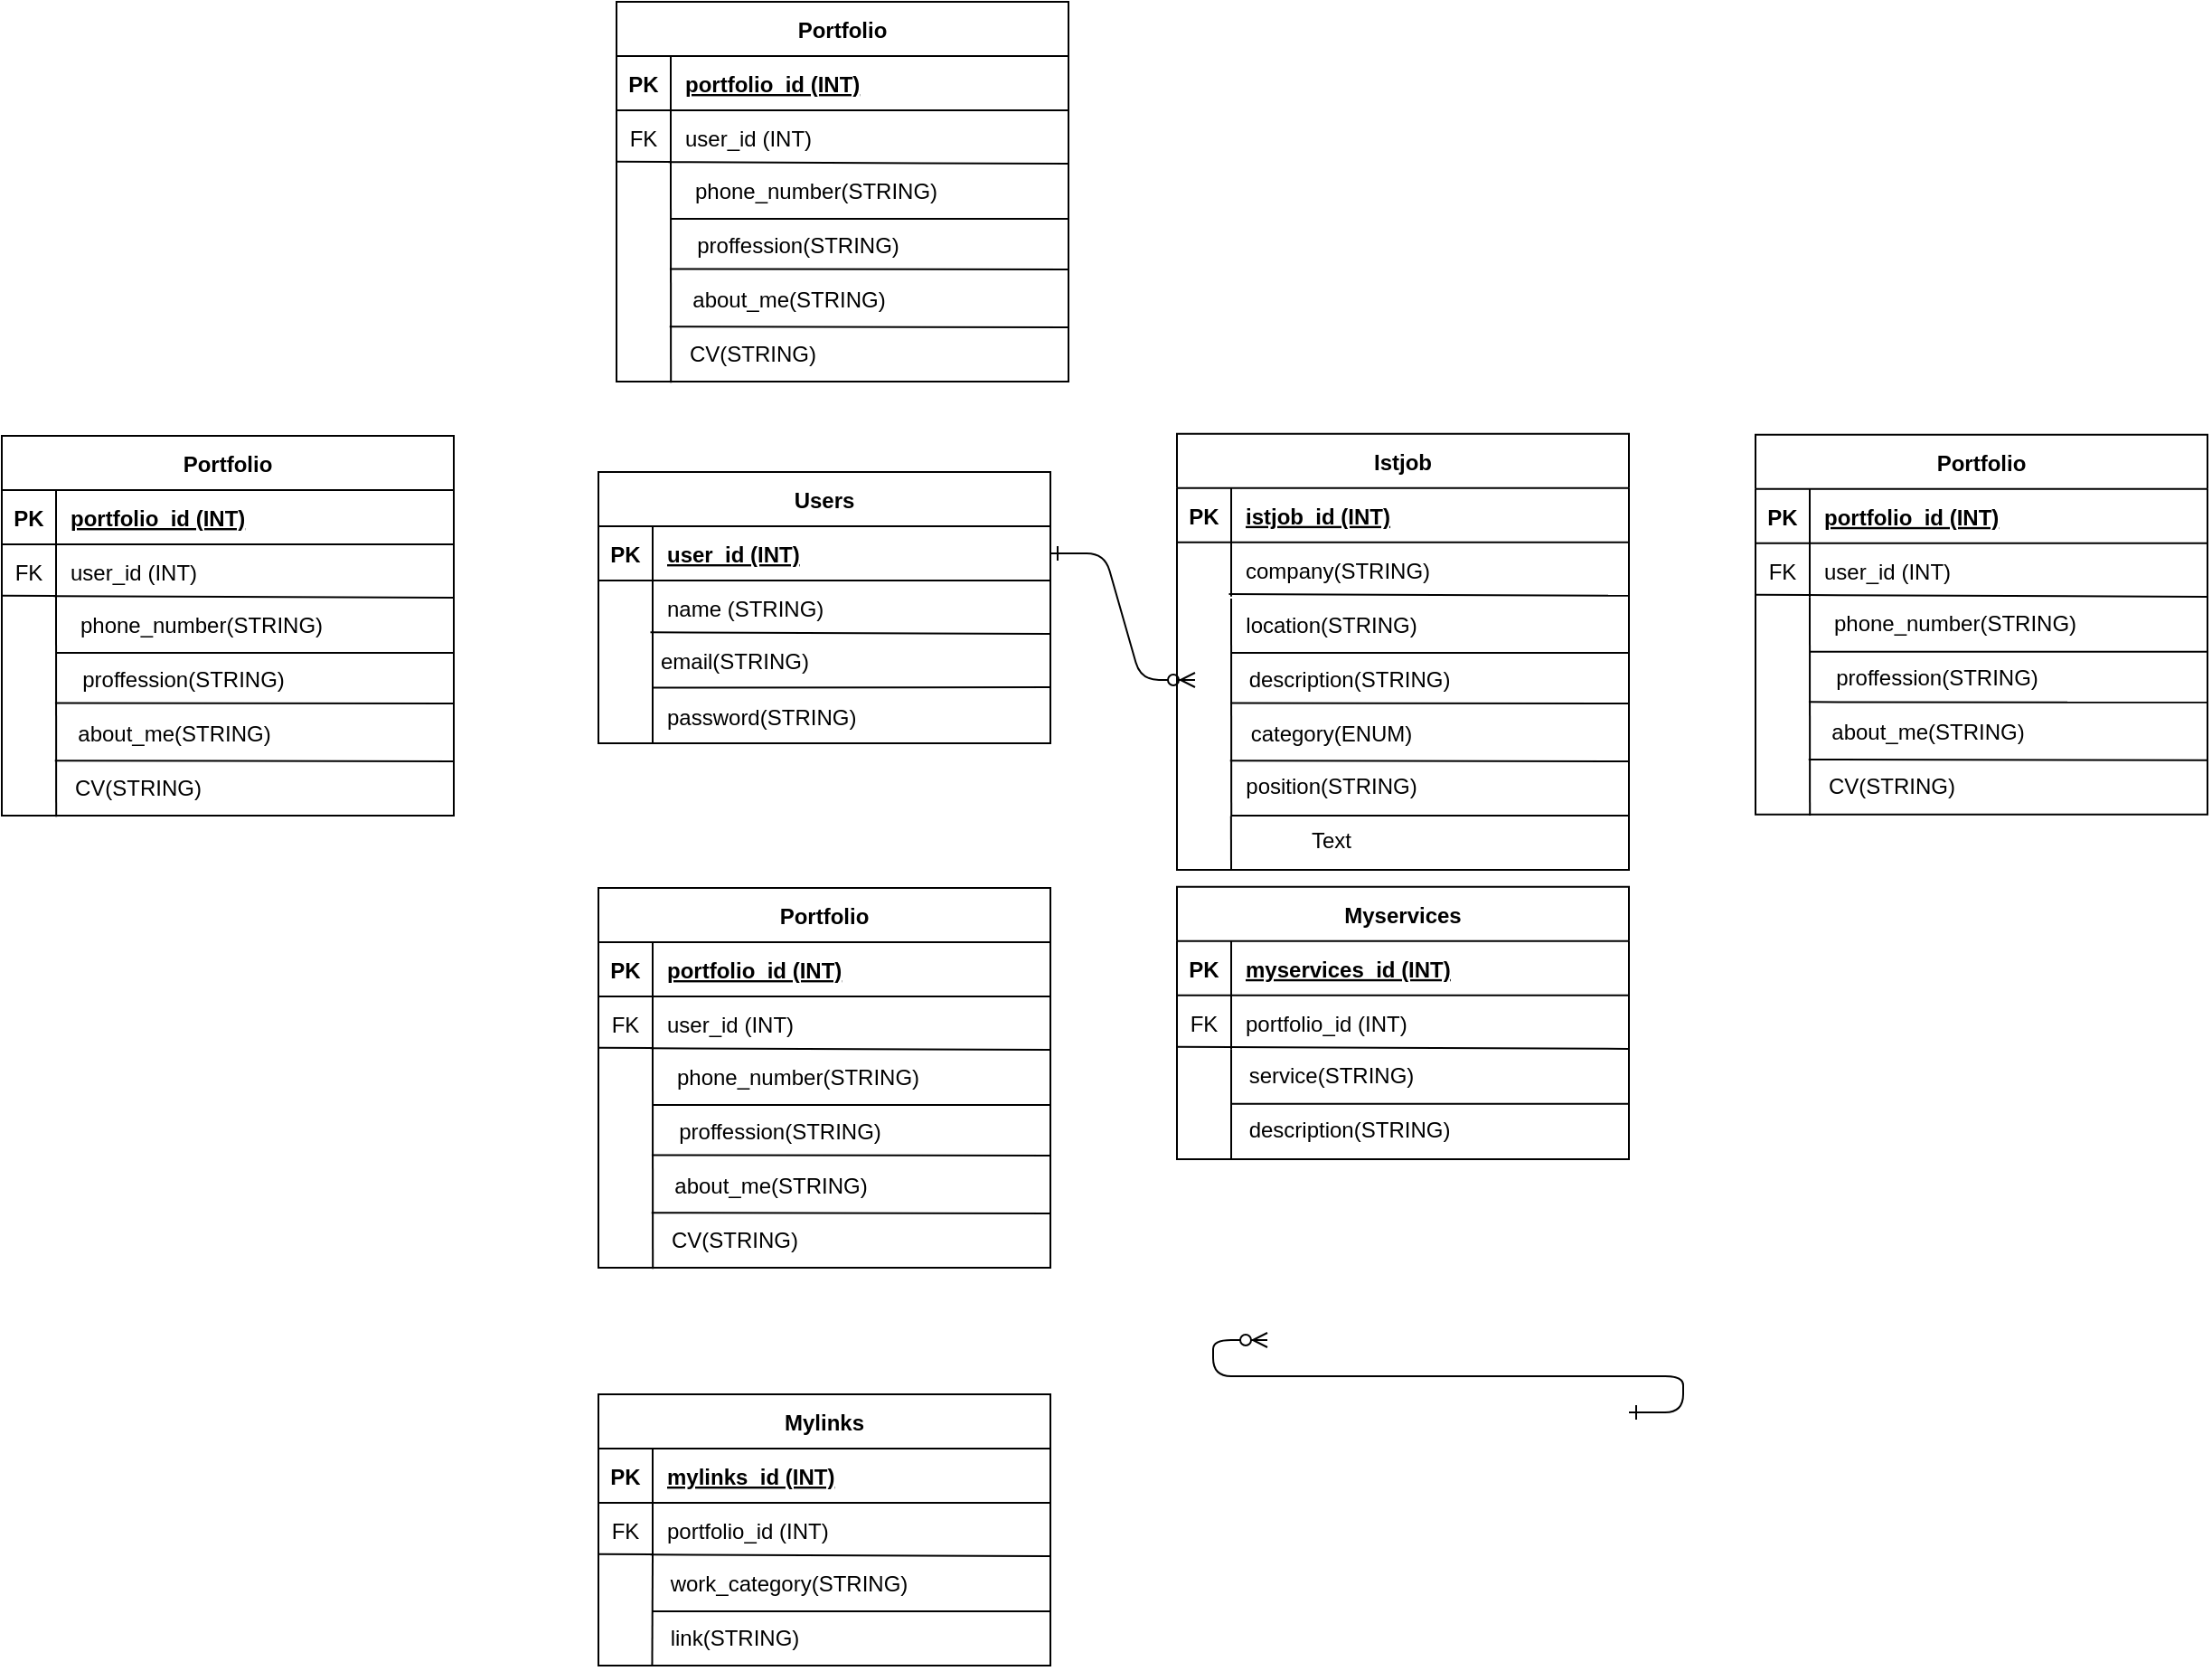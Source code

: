 <mxfile version="24.7.6">
  <diagram id="R2lEEEUBdFMjLlhIrx00" name="Page-1">
    <mxGraphModel dx="1692" dy="1443" grid="1" gridSize="10" guides="1" tooltips="1" connect="1" arrows="1" fold="1" page="1" pageScale="1" pageWidth="850" pageHeight="1100" math="0" shadow="0" extFonts="Permanent Marker^https://fonts.googleapis.com/css?family=Permanent+Marker">
      <root>
        <mxCell id="0" />
        <mxCell id="1" parent="0" />
        <mxCell id="C-vyLk0tnHw3VtMMgP7b-1" value="" style="edgeStyle=entityRelationEdgeStyle;endArrow=ERzeroToMany;startArrow=ERone;endFill=1;startFill=0;" parent="1" source="C-vyLk0tnHw3VtMMgP7b-24" edge="1">
          <mxGeometry width="100" height="100" relative="1" as="geometry">
            <mxPoint x="340" y="720" as="sourcePoint" />
            <mxPoint x="450" y="165" as="targetPoint" />
          </mxGeometry>
        </mxCell>
        <mxCell id="C-vyLk0tnHw3VtMMgP7b-12" value="" style="edgeStyle=entityRelationEdgeStyle;endArrow=ERzeroToMany;startArrow=ERone;endFill=1;startFill=0;" parent="1" edge="1">
          <mxGeometry width="100" height="100" relative="1" as="geometry">
            <mxPoint x="690" y="570" as="sourcePoint" />
            <mxPoint x="490" y="530" as="targetPoint" />
            <Array as="points">
              <mxPoint x="650" y="550" />
              <mxPoint x="560" y="550" />
            </Array>
          </mxGeometry>
        </mxCell>
        <mxCell id="C-vyLk0tnHw3VtMMgP7b-23" value="Users" style="shape=table;startSize=30;container=1;collapsible=1;childLayout=tableLayout;fixedRows=1;rowLines=0;fontStyle=1;align=center;resizeLast=1;" parent="1" vertex="1">
          <mxGeometry x="120" y="50" width="250" height="150" as="geometry">
            <mxRectangle x="120" y="120" width="100" height="30" as="alternateBounds" />
          </mxGeometry>
        </mxCell>
        <mxCell id="C-vyLk0tnHw3VtMMgP7b-24" value="" style="shape=partialRectangle;collapsible=0;dropTarget=0;pointerEvents=0;fillColor=none;points=[[0,0.5],[1,0.5]];portConstraint=eastwest;top=0;left=0;right=0;bottom=1;" parent="C-vyLk0tnHw3VtMMgP7b-23" vertex="1">
          <mxGeometry y="30" width="250" height="30" as="geometry" />
        </mxCell>
        <mxCell id="C-vyLk0tnHw3VtMMgP7b-25" value="PK" style="shape=partialRectangle;overflow=hidden;connectable=0;fillColor=none;top=0;left=0;bottom=0;right=0;fontStyle=1;" parent="C-vyLk0tnHw3VtMMgP7b-24" vertex="1">
          <mxGeometry width="30" height="30" as="geometry">
            <mxRectangle width="30" height="30" as="alternateBounds" />
          </mxGeometry>
        </mxCell>
        <mxCell id="C-vyLk0tnHw3VtMMgP7b-26" value="user_id (INT)" style="shape=partialRectangle;overflow=hidden;connectable=0;fillColor=none;top=0;left=0;bottom=0;right=0;align=left;spacingLeft=6;fontStyle=5;" parent="C-vyLk0tnHw3VtMMgP7b-24" vertex="1">
          <mxGeometry x="30" width="220" height="30" as="geometry">
            <mxRectangle width="220" height="30" as="alternateBounds" />
          </mxGeometry>
        </mxCell>
        <mxCell id="C-vyLk0tnHw3VtMMgP7b-27" value="" style="shape=partialRectangle;collapsible=0;dropTarget=0;pointerEvents=0;fillColor=none;points=[[0,0.5],[1,0.5]];portConstraint=eastwest;top=0;left=0;right=0;bottom=0;" parent="C-vyLk0tnHw3VtMMgP7b-23" vertex="1">
          <mxGeometry y="60" width="250" height="30" as="geometry" />
        </mxCell>
        <mxCell id="C-vyLk0tnHw3VtMMgP7b-28" value="" style="shape=partialRectangle;overflow=hidden;connectable=0;fillColor=none;top=0;left=0;bottom=0;right=0;" parent="C-vyLk0tnHw3VtMMgP7b-27" vertex="1">
          <mxGeometry width="30" height="30" as="geometry">
            <mxRectangle width="30" height="30" as="alternateBounds" />
          </mxGeometry>
        </mxCell>
        <mxCell id="C-vyLk0tnHw3VtMMgP7b-29" value="name (STRING) " style="shape=partialRectangle;overflow=hidden;connectable=0;fillColor=none;top=0;left=0;bottom=0;right=0;align=left;spacingLeft=6;" parent="C-vyLk0tnHw3VtMMgP7b-27" vertex="1">
          <mxGeometry x="30" width="220" height="30" as="geometry">
            <mxRectangle width="220" height="30" as="alternateBounds" />
          </mxGeometry>
        </mxCell>
        <mxCell id="srqe_Da9Z2wznq97FnHL-86" value="" style="endArrow=none;html=1;rounded=0;exitX=0.115;exitY=0.954;exitDx=0;exitDy=0;exitPerimeter=0;entryX=0.999;entryY=0.985;entryDx=0;entryDy=0;entryPerimeter=0;" edge="1" parent="C-vyLk0tnHw3VtMMgP7b-23" source="C-vyLk0tnHw3VtMMgP7b-27" target="C-vyLk0tnHw3VtMMgP7b-27">
          <mxGeometry width="50" height="50" relative="1" as="geometry">
            <mxPoint x="120" y="130" as="sourcePoint" />
            <mxPoint x="170" y="80" as="targetPoint" />
          </mxGeometry>
        </mxCell>
        <mxCell id="srqe_Da9Z2wznq97FnHL-83" value="" style="endArrow=none;html=1;rounded=0;" edge="1" parent="1">
          <mxGeometry width="50" height="50" relative="1" as="geometry">
            <mxPoint x="150" y="200" as="sourcePoint" />
            <mxPoint x="150" y="140" as="targetPoint" />
          </mxGeometry>
        </mxCell>
        <mxCell id="srqe_Da9Z2wznq97FnHL-85" value="&lt;span style=&quot;text-align: left;&quot;&gt;email(STRING)&lt;/span&gt;" style="text;html=1;align=center;verticalAlign=middle;resizable=0;points=[];autosize=1;strokeColor=none;fillColor=none;" vertex="1" parent="1">
          <mxGeometry x="140" y="140" width="110" height="30" as="geometry" />
        </mxCell>
        <mxCell id="srqe_Da9Z2wznq97FnHL-87" value="" style="endArrow=none;html=1;rounded=0;exitX=0.088;exitY=0.977;exitDx=0;exitDy=0;exitPerimeter=0;" edge="1" parent="1" source="srqe_Da9Z2wznq97FnHL-85">
          <mxGeometry width="50" height="50" relative="1" as="geometry">
            <mxPoint x="240" y="180" as="sourcePoint" />
            <mxPoint x="370" y="169" as="targetPoint" />
          </mxGeometry>
        </mxCell>
        <mxCell id="srqe_Da9Z2wznq97FnHL-88" value="password(STRING)" style="shape=partialRectangle;overflow=hidden;connectable=0;fillColor=none;top=0;left=0;bottom=0;right=0;align=left;spacingLeft=6;" vertex="1" parent="1">
          <mxGeometry x="150" y="170" width="220" height="30" as="geometry">
            <mxRectangle width="220" height="30" as="alternateBounds" />
          </mxGeometry>
        </mxCell>
        <mxCell id="srqe_Da9Z2wznq97FnHL-89" value="Portfolio" style="shape=table;startSize=30;container=1;collapsible=1;childLayout=tableLayout;fixedRows=1;rowLines=0;fontStyle=1;align=center;resizeLast=1;" vertex="1" parent="1">
          <mxGeometry x="120" y="280" width="250" height="210" as="geometry">
            <mxRectangle x="120" y="120" width="100" height="30" as="alternateBounds" />
          </mxGeometry>
        </mxCell>
        <mxCell id="srqe_Da9Z2wznq97FnHL-90" value="" style="shape=partialRectangle;collapsible=0;dropTarget=0;pointerEvents=0;fillColor=none;points=[[0,0.5],[1,0.5]];portConstraint=eastwest;top=0;left=0;right=0;bottom=1;" vertex="1" parent="srqe_Da9Z2wznq97FnHL-89">
          <mxGeometry y="30" width="250" height="30" as="geometry" />
        </mxCell>
        <mxCell id="srqe_Da9Z2wznq97FnHL-91" value="PK" style="shape=partialRectangle;overflow=hidden;connectable=0;fillColor=none;top=0;left=0;bottom=0;right=0;fontStyle=1;" vertex="1" parent="srqe_Da9Z2wznq97FnHL-90">
          <mxGeometry width="30" height="30" as="geometry">
            <mxRectangle width="30" height="30" as="alternateBounds" />
          </mxGeometry>
        </mxCell>
        <mxCell id="srqe_Da9Z2wznq97FnHL-92" value="portfolio_id (INT)" style="shape=partialRectangle;overflow=hidden;connectable=0;fillColor=none;top=0;left=0;bottom=0;right=0;align=left;spacingLeft=6;fontStyle=5;" vertex="1" parent="srqe_Da9Z2wznq97FnHL-90">
          <mxGeometry x="30" width="220" height="30" as="geometry">
            <mxRectangle width="220" height="30" as="alternateBounds" />
          </mxGeometry>
        </mxCell>
        <mxCell id="srqe_Da9Z2wznq97FnHL-93" value="" style="shape=partialRectangle;collapsible=0;dropTarget=0;pointerEvents=0;fillColor=none;points=[[0,0.5],[1,0.5]];portConstraint=eastwest;top=0;left=0;right=0;bottom=0;" vertex="1" parent="srqe_Da9Z2wznq97FnHL-89">
          <mxGeometry y="60" width="250" height="30" as="geometry" />
        </mxCell>
        <mxCell id="srqe_Da9Z2wznq97FnHL-94" value="FK" style="shape=partialRectangle;overflow=hidden;connectable=0;fillColor=none;top=0;left=0;bottom=0;right=0;" vertex="1" parent="srqe_Da9Z2wznq97FnHL-93">
          <mxGeometry width="30" height="30" as="geometry">
            <mxRectangle width="30" height="30" as="alternateBounds" />
          </mxGeometry>
        </mxCell>
        <mxCell id="srqe_Da9Z2wznq97FnHL-95" value="user_id (INT)" style="shape=partialRectangle;overflow=hidden;connectable=0;fillColor=none;top=0;left=0;bottom=0;right=0;align=left;spacingLeft=6;" vertex="1" parent="srqe_Da9Z2wznq97FnHL-93">
          <mxGeometry x="30" width="220" height="30" as="geometry">
            <mxRectangle width="220" height="30" as="alternateBounds" />
          </mxGeometry>
        </mxCell>
        <mxCell id="srqe_Da9Z2wznq97FnHL-96" value="" style="endArrow=none;html=1;rounded=0;exitX=0.115;exitY=0.954;exitDx=0;exitDy=0;exitPerimeter=0;entryX=0.999;entryY=0.985;entryDx=0;entryDy=0;entryPerimeter=0;" edge="1" parent="srqe_Da9Z2wznq97FnHL-89" source="srqe_Da9Z2wznq97FnHL-93" target="srqe_Da9Z2wznq97FnHL-93">
          <mxGeometry width="50" height="50" relative="1" as="geometry">
            <mxPoint x="120" y="130" as="sourcePoint" />
            <mxPoint x="170" y="80" as="targetPoint" />
          </mxGeometry>
        </mxCell>
        <mxCell id="srqe_Da9Z2wznq97FnHL-99" value="" style="endArrow=none;html=1;rounded=0;entryX=0.119;entryY=0.952;entryDx=0;entryDy=0;entryPerimeter=0;exitX=0.001;exitY=0.947;exitDx=0;exitDy=0;exitPerimeter=0;" edge="1" parent="srqe_Da9Z2wznq97FnHL-89" source="srqe_Da9Z2wznq97FnHL-93" target="srqe_Da9Z2wznq97FnHL-93">
          <mxGeometry width="50" height="50" relative="1" as="geometry">
            <mxPoint x="60" y="130" as="sourcePoint" />
            <mxPoint x="110" y="80" as="targetPoint" />
          </mxGeometry>
        </mxCell>
        <mxCell id="srqe_Da9Z2wznq97FnHL-100" value="" style="endArrow=none;html=1;rounded=0;exitX=0.001;exitY=1.019;exitDx=0;exitDy=0;exitPerimeter=0;" edge="1" parent="1" source="srqe_Da9Z2wznq97FnHL-107">
          <mxGeometry width="50" height="50" relative="1" as="geometry">
            <mxPoint x="150" y="520" as="sourcePoint" />
            <mxPoint x="150" y="370" as="targetPoint" />
          </mxGeometry>
        </mxCell>
        <mxCell id="srqe_Da9Z2wznq97FnHL-101" value="" style="endArrow=none;html=1;rounded=0;" edge="1" parent="1">
          <mxGeometry width="50" height="50" relative="1" as="geometry">
            <mxPoint x="150" y="400" as="sourcePoint" />
            <mxPoint x="370" y="400" as="targetPoint" />
          </mxGeometry>
        </mxCell>
        <mxCell id="srqe_Da9Z2wznq97FnHL-102" value="phone_number(STRING)" style="text;html=1;align=center;verticalAlign=middle;resizable=0;points=[];autosize=1;strokeColor=none;fillColor=none;" vertex="1" parent="1">
          <mxGeometry x="150" y="370" width="160" height="30" as="geometry" />
        </mxCell>
        <mxCell id="srqe_Da9Z2wznq97FnHL-105" value="proffession(STRING)" style="text;html=1;align=center;verticalAlign=middle;resizable=0;points=[];autosize=1;strokeColor=none;fillColor=none;" vertex="1" parent="1">
          <mxGeometry x="150" y="400" width="140" height="30" as="geometry" />
        </mxCell>
        <mxCell id="srqe_Da9Z2wznq97FnHL-106" value="about_me(STRING)" style="text;html=1;align=center;verticalAlign=middle;resizable=0;points=[];autosize=1;strokeColor=none;fillColor=none;" vertex="1" parent="1">
          <mxGeometry x="150" y="430" width="130" height="30" as="geometry" />
        </mxCell>
        <mxCell id="srqe_Da9Z2wznq97FnHL-107" value="CV(STRING)" style="text;html=1;align=center;verticalAlign=middle;resizable=0;points=[];autosize=1;strokeColor=none;fillColor=none;" vertex="1" parent="1">
          <mxGeometry x="150" y="460" width="90" height="30" as="geometry" />
        </mxCell>
        <mxCell id="srqe_Da9Z2wznq97FnHL-108" value="" style="endArrow=none;html=1;rounded=0;exitX=-0.004;exitY=-0.075;exitDx=0;exitDy=0;exitPerimeter=0;" edge="1" parent="1" source="srqe_Da9Z2wznq97FnHL-106">
          <mxGeometry width="50" height="50" relative="1" as="geometry">
            <mxPoint x="270" y="460" as="sourcePoint" />
            <mxPoint x="370" y="428" as="targetPoint" />
          </mxGeometry>
        </mxCell>
        <mxCell id="srqe_Da9Z2wznq97FnHL-109" value="" style="endArrow=none;html=1;rounded=0;exitX=-0.007;exitY=-0.014;exitDx=0;exitDy=0;exitPerimeter=0;" edge="1" parent="1" source="srqe_Da9Z2wznq97FnHL-107">
          <mxGeometry width="50" height="50" relative="1" as="geometry">
            <mxPoint x="270" y="460" as="sourcePoint" />
            <mxPoint x="370" y="460" as="targetPoint" />
          </mxGeometry>
        </mxCell>
        <mxCell id="srqe_Da9Z2wznq97FnHL-110" value="Mylinks" style="shape=table;startSize=30;container=1;collapsible=1;childLayout=tableLayout;fixedRows=1;rowLines=0;fontStyle=1;align=center;resizeLast=1;" vertex="1" parent="1">
          <mxGeometry x="120" y="560" width="250" height="150" as="geometry">
            <mxRectangle x="120" y="120" width="100" height="30" as="alternateBounds" />
          </mxGeometry>
        </mxCell>
        <mxCell id="srqe_Da9Z2wznq97FnHL-111" value="" style="shape=partialRectangle;collapsible=0;dropTarget=0;pointerEvents=0;fillColor=none;points=[[0,0.5],[1,0.5]];portConstraint=eastwest;top=0;left=0;right=0;bottom=1;" vertex="1" parent="srqe_Da9Z2wznq97FnHL-110">
          <mxGeometry y="30" width="250" height="30" as="geometry" />
        </mxCell>
        <mxCell id="srqe_Da9Z2wznq97FnHL-112" value="PK" style="shape=partialRectangle;overflow=hidden;connectable=0;fillColor=none;top=0;left=0;bottom=0;right=0;fontStyle=1;" vertex="1" parent="srqe_Da9Z2wznq97FnHL-111">
          <mxGeometry width="30" height="30" as="geometry">
            <mxRectangle width="30" height="30" as="alternateBounds" />
          </mxGeometry>
        </mxCell>
        <mxCell id="srqe_Da9Z2wznq97FnHL-113" value="mylinks_id (INT)" style="shape=partialRectangle;overflow=hidden;connectable=0;fillColor=none;top=0;left=0;bottom=0;right=0;align=left;spacingLeft=6;fontStyle=5;" vertex="1" parent="srqe_Da9Z2wznq97FnHL-111">
          <mxGeometry x="30" width="220" height="30" as="geometry">
            <mxRectangle width="220" height="30" as="alternateBounds" />
          </mxGeometry>
        </mxCell>
        <mxCell id="srqe_Da9Z2wznq97FnHL-114" value="" style="shape=partialRectangle;collapsible=0;dropTarget=0;pointerEvents=0;fillColor=none;points=[[0,0.5],[1,0.5]];portConstraint=eastwest;top=0;left=0;right=0;bottom=0;" vertex="1" parent="srqe_Da9Z2wznq97FnHL-110">
          <mxGeometry y="60" width="250" height="30" as="geometry" />
        </mxCell>
        <mxCell id="srqe_Da9Z2wznq97FnHL-115" value="FK" style="shape=partialRectangle;overflow=hidden;connectable=0;fillColor=none;top=0;left=0;bottom=0;right=0;" vertex="1" parent="srqe_Da9Z2wznq97FnHL-114">
          <mxGeometry width="30" height="30" as="geometry">
            <mxRectangle width="30" height="30" as="alternateBounds" />
          </mxGeometry>
        </mxCell>
        <mxCell id="srqe_Da9Z2wznq97FnHL-116" value="portfolio_id (INT)" style="shape=partialRectangle;overflow=hidden;connectable=0;fillColor=none;top=0;left=0;bottom=0;right=0;align=left;spacingLeft=6;" vertex="1" parent="srqe_Da9Z2wznq97FnHL-114">
          <mxGeometry x="30" width="220" height="30" as="geometry">
            <mxRectangle width="220" height="30" as="alternateBounds" />
          </mxGeometry>
        </mxCell>
        <mxCell id="srqe_Da9Z2wznq97FnHL-117" value="" style="endArrow=none;html=1;rounded=0;exitX=0.115;exitY=0.954;exitDx=0;exitDy=0;exitPerimeter=0;entryX=0.999;entryY=0.985;entryDx=0;entryDy=0;entryPerimeter=0;" edge="1" parent="srqe_Da9Z2wznq97FnHL-110" source="srqe_Da9Z2wznq97FnHL-114" target="srqe_Da9Z2wznq97FnHL-114">
          <mxGeometry width="50" height="50" relative="1" as="geometry">
            <mxPoint x="120" y="130" as="sourcePoint" />
            <mxPoint x="170" y="80" as="targetPoint" />
          </mxGeometry>
        </mxCell>
        <mxCell id="srqe_Da9Z2wznq97FnHL-118" value="" style="endArrow=none;html=1;rounded=0;entryX=0.119;entryY=0.952;entryDx=0;entryDy=0;entryPerimeter=0;exitX=0.001;exitY=0.947;exitDx=0;exitDy=0;exitPerimeter=0;" edge="1" parent="srqe_Da9Z2wznq97FnHL-110" source="srqe_Da9Z2wznq97FnHL-114" target="srqe_Da9Z2wznq97FnHL-114">
          <mxGeometry width="50" height="50" relative="1" as="geometry">
            <mxPoint x="60" y="130" as="sourcePoint" />
            <mxPoint x="110" y="80" as="targetPoint" />
          </mxGeometry>
        </mxCell>
        <mxCell id="srqe_Da9Z2wznq97FnHL-119" value="" style="endArrow=none;html=1;rounded=0;exitX=-0.003;exitY=1.016;exitDx=0;exitDy=0;exitPerimeter=0;" edge="1" parent="1" source="srqe_Da9Z2wznq97FnHL-122">
          <mxGeometry width="50" height="50" relative="1" as="geometry">
            <mxPoint x="150.09" y="770.57" as="sourcePoint" />
            <mxPoint x="150" y="650" as="targetPoint" />
          </mxGeometry>
        </mxCell>
        <mxCell id="srqe_Da9Z2wznq97FnHL-120" value="" style="endArrow=none;html=1;rounded=0;" edge="1" parent="1">
          <mxGeometry width="50" height="50" relative="1" as="geometry">
            <mxPoint x="150" y="680" as="sourcePoint" />
            <mxPoint x="370" y="680" as="targetPoint" />
          </mxGeometry>
        </mxCell>
        <mxCell id="srqe_Da9Z2wznq97FnHL-121" value="work_category(STRING)" style="text;html=1;align=center;verticalAlign=middle;resizable=0;points=[];autosize=1;strokeColor=none;fillColor=none;" vertex="1" parent="1">
          <mxGeometry x="150" y="650" width="150" height="30" as="geometry" />
        </mxCell>
        <mxCell id="srqe_Da9Z2wznq97FnHL-122" value="link(STRING)" style="text;html=1;align=center;verticalAlign=middle;resizable=0;points=[];autosize=1;strokeColor=none;fillColor=none;" vertex="1" parent="1">
          <mxGeometry x="150" y="680" width="90" height="30" as="geometry" />
        </mxCell>
        <mxCell id="srqe_Da9Z2wznq97FnHL-127" value="Myservices" style="shape=table;startSize=30;container=1;collapsible=1;childLayout=tableLayout;fixedRows=1;rowLines=0;fontStyle=1;align=center;resizeLast=1;" vertex="1" parent="1">
          <mxGeometry x="440" y="279.43" width="250" height="150.57" as="geometry">
            <mxRectangle x="120" y="120" width="100" height="30" as="alternateBounds" />
          </mxGeometry>
        </mxCell>
        <mxCell id="srqe_Da9Z2wznq97FnHL-128" value="" style="shape=partialRectangle;collapsible=0;dropTarget=0;pointerEvents=0;fillColor=none;points=[[0,0.5],[1,0.5]];portConstraint=eastwest;top=0;left=0;right=0;bottom=1;" vertex="1" parent="srqe_Da9Z2wznq97FnHL-127">
          <mxGeometry y="30" width="250" height="30" as="geometry" />
        </mxCell>
        <mxCell id="srqe_Da9Z2wznq97FnHL-129" value="PK" style="shape=partialRectangle;overflow=hidden;connectable=0;fillColor=none;top=0;left=0;bottom=0;right=0;fontStyle=1;" vertex="1" parent="srqe_Da9Z2wznq97FnHL-128">
          <mxGeometry width="30" height="30" as="geometry">
            <mxRectangle width="30" height="30" as="alternateBounds" />
          </mxGeometry>
        </mxCell>
        <mxCell id="srqe_Da9Z2wznq97FnHL-130" value="myservices_id (INT)" style="shape=partialRectangle;overflow=hidden;connectable=0;fillColor=none;top=0;left=0;bottom=0;right=0;align=left;spacingLeft=6;fontStyle=5;" vertex="1" parent="srqe_Da9Z2wznq97FnHL-128">
          <mxGeometry x="30" width="220" height="30" as="geometry">
            <mxRectangle width="220" height="30" as="alternateBounds" />
          </mxGeometry>
        </mxCell>
        <mxCell id="srqe_Da9Z2wznq97FnHL-131" value="" style="shape=partialRectangle;collapsible=0;dropTarget=0;pointerEvents=0;fillColor=none;points=[[0,0.5],[1,0.5]];portConstraint=eastwest;top=0;left=0;right=0;bottom=0;" vertex="1" parent="srqe_Da9Z2wznq97FnHL-127">
          <mxGeometry y="60" width="250" height="30" as="geometry" />
        </mxCell>
        <mxCell id="srqe_Da9Z2wznq97FnHL-132" value="FK" style="shape=partialRectangle;overflow=hidden;connectable=0;fillColor=none;top=0;left=0;bottom=0;right=0;" vertex="1" parent="srqe_Da9Z2wznq97FnHL-131">
          <mxGeometry width="30" height="30" as="geometry">
            <mxRectangle width="30" height="30" as="alternateBounds" />
          </mxGeometry>
        </mxCell>
        <mxCell id="srqe_Da9Z2wznq97FnHL-133" value="portfolio_id (INT)" style="shape=partialRectangle;overflow=hidden;connectable=0;fillColor=none;top=0;left=0;bottom=0;right=0;align=left;spacingLeft=6;" vertex="1" parent="srqe_Da9Z2wznq97FnHL-131">
          <mxGeometry x="30" width="220" height="30" as="geometry">
            <mxRectangle width="220" height="30" as="alternateBounds" />
          </mxGeometry>
        </mxCell>
        <mxCell id="srqe_Da9Z2wznq97FnHL-134" value="" style="endArrow=none;html=1;rounded=0;exitX=0.115;exitY=0.954;exitDx=0;exitDy=0;exitPerimeter=0;entryX=0.999;entryY=0.985;entryDx=0;entryDy=0;entryPerimeter=0;" edge="1" parent="srqe_Da9Z2wznq97FnHL-127" source="srqe_Da9Z2wznq97FnHL-131" target="srqe_Da9Z2wznq97FnHL-131">
          <mxGeometry width="50" height="50" relative="1" as="geometry">
            <mxPoint x="120" y="130" as="sourcePoint" />
            <mxPoint x="170" y="80" as="targetPoint" />
          </mxGeometry>
        </mxCell>
        <mxCell id="srqe_Da9Z2wznq97FnHL-135" value="" style="endArrow=none;html=1;rounded=0;entryX=0.119;entryY=0.952;entryDx=0;entryDy=0;entryPerimeter=0;exitX=0.001;exitY=0.947;exitDx=0;exitDy=0;exitPerimeter=0;" edge="1" parent="srqe_Da9Z2wznq97FnHL-127" source="srqe_Da9Z2wznq97FnHL-131" target="srqe_Da9Z2wznq97FnHL-131">
          <mxGeometry width="50" height="50" relative="1" as="geometry">
            <mxPoint x="60" y="130" as="sourcePoint" />
            <mxPoint x="110" y="80" as="targetPoint" />
          </mxGeometry>
        </mxCell>
        <mxCell id="srqe_Da9Z2wznq97FnHL-136" value="" style="endArrow=none;html=1;rounded=0;" edge="1" parent="1">
          <mxGeometry width="50" height="50" relative="1" as="geometry">
            <mxPoint x="470" y="430" as="sourcePoint" />
            <mxPoint x="470" y="369.43" as="targetPoint" />
          </mxGeometry>
        </mxCell>
        <mxCell id="srqe_Da9Z2wznq97FnHL-137" value="" style="endArrow=none;html=1;rounded=0;" edge="1" parent="1">
          <mxGeometry width="50" height="50" relative="1" as="geometry">
            <mxPoint x="470" y="399.43" as="sourcePoint" />
            <mxPoint x="690" y="399.43" as="targetPoint" />
          </mxGeometry>
        </mxCell>
        <mxCell id="srqe_Da9Z2wznq97FnHL-138" value="service(STRING)" style="text;html=1;align=center;verticalAlign=middle;resizable=0;points=[];autosize=1;strokeColor=none;fillColor=none;" vertex="1" parent="1">
          <mxGeometry x="470" y="369.43" width="110" height="30" as="geometry" />
        </mxCell>
        <mxCell id="srqe_Da9Z2wznq97FnHL-139" value="description(STRING)" style="text;html=1;align=center;verticalAlign=middle;resizable=0;points=[];autosize=1;strokeColor=none;fillColor=none;" vertex="1" parent="1">
          <mxGeometry x="470" y="399.43" width="130" height="30" as="geometry" />
        </mxCell>
        <mxCell id="srqe_Da9Z2wznq97FnHL-144" value="Portfolio" style="shape=table;startSize=30;container=1;collapsible=1;childLayout=tableLayout;fixedRows=1;rowLines=0;fontStyle=1;align=center;resizeLast=1;" vertex="1" parent="1">
          <mxGeometry x="130" y="-210" width="250" height="210" as="geometry">
            <mxRectangle x="120" y="120" width="100" height="30" as="alternateBounds" />
          </mxGeometry>
        </mxCell>
        <mxCell id="srqe_Da9Z2wznq97FnHL-145" value="" style="shape=partialRectangle;collapsible=0;dropTarget=0;pointerEvents=0;fillColor=none;points=[[0,0.5],[1,0.5]];portConstraint=eastwest;top=0;left=0;right=0;bottom=1;" vertex="1" parent="srqe_Da9Z2wznq97FnHL-144">
          <mxGeometry y="30" width="250" height="30" as="geometry" />
        </mxCell>
        <mxCell id="srqe_Da9Z2wznq97FnHL-146" value="PK" style="shape=partialRectangle;overflow=hidden;connectable=0;fillColor=none;top=0;left=0;bottom=0;right=0;fontStyle=1;" vertex="1" parent="srqe_Da9Z2wznq97FnHL-145">
          <mxGeometry width="30" height="30" as="geometry">
            <mxRectangle width="30" height="30" as="alternateBounds" />
          </mxGeometry>
        </mxCell>
        <mxCell id="srqe_Da9Z2wznq97FnHL-147" value="portfolio_id (INT)" style="shape=partialRectangle;overflow=hidden;connectable=0;fillColor=none;top=0;left=0;bottom=0;right=0;align=left;spacingLeft=6;fontStyle=5;" vertex="1" parent="srqe_Da9Z2wznq97FnHL-145">
          <mxGeometry x="30" width="220" height="30" as="geometry">
            <mxRectangle width="220" height="30" as="alternateBounds" />
          </mxGeometry>
        </mxCell>
        <mxCell id="srqe_Da9Z2wznq97FnHL-148" value="" style="shape=partialRectangle;collapsible=0;dropTarget=0;pointerEvents=0;fillColor=none;points=[[0,0.5],[1,0.5]];portConstraint=eastwest;top=0;left=0;right=0;bottom=0;" vertex="1" parent="srqe_Da9Z2wznq97FnHL-144">
          <mxGeometry y="60" width="250" height="30" as="geometry" />
        </mxCell>
        <mxCell id="srqe_Da9Z2wznq97FnHL-149" value="FK" style="shape=partialRectangle;overflow=hidden;connectable=0;fillColor=none;top=0;left=0;bottom=0;right=0;" vertex="1" parent="srqe_Da9Z2wznq97FnHL-148">
          <mxGeometry width="30" height="30" as="geometry">
            <mxRectangle width="30" height="30" as="alternateBounds" />
          </mxGeometry>
        </mxCell>
        <mxCell id="srqe_Da9Z2wznq97FnHL-150" value="user_id (INT)" style="shape=partialRectangle;overflow=hidden;connectable=0;fillColor=none;top=0;left=0;bottom=0;right=0;align=left;spacingLeft=6;" vertex="1" parent="srqe_Da9Z2wznq97FnHL-148">
          <mxGeometry x="30" width="220" height="30" as="geometry">
            <mxRectangle width="220" height="30" as="alternateBounds" />
          </mxGeometry>
        </mxCell>
        <mxCell id="srqe_Da9Z2wznq97FnHL-151" value="" style="endArrow=none;html=1;rounded=0;exitX=0.115;exitY=0.954;exitDx=0;exitDy=0;exitPerimeter=0;entryX=0.999;entryY=0.985;entryDx=0;entryDy=0;entryPerimeter=0;" edge="1" parent="srqe_Da9Z2wznq97FnHL-144" source="srqe_Da9Z2wznq97FnHL-148" target="srqe_Da9Z2wznq97FnHL-148">
          <mxGeometry width="50" height="50" relative="1" as="geometry">
            <mxPoint x="120" y="130" as="sourcePoint" />
            <mxPoint x="170" y="80" as="targetPoint" />
          </mxGeometry>
        </mxCell>
        <mxCell id="srqe_Da9Z2wznq97FnHL-152" value="" style="endArrow=none;html=1;rounded=0;entryX=0.119;entryY=0.952;entryDx=0;entryDy=0;entryPerimeter=0;exitX=0.001;exitY=0.947;exitDx=0;exitDy=0;exitPerimeter=0;" edge="1" parent="srqe_Da9Z2wznq97FnHL-144" source="srqe_Da9Z2wznq97FnHL-148" target="srqe_Da9Z2wznq97FnHL-148">
          <mxGeometry width="50" height="50" relative="1" as="geometry">
            <mxPoint x="60" y="130" as="sourcePoint" />
            <mxPoint x="110" y="80" as="targetPoint" />
          </mxGeometry>
        </mxCell>
        <mxCell id="srqe_Da9Z2wznq97FnHL-153" value="" style="endArrow=none;html=1;rounded=0;exitX=0.001;exitY=1.019;exitDx=0;exitDy=0;exitPerimeter=0;" edge="1" parent="1" source="srqe_Da9Z2wznq97FnHL-158">
          <mxGeometry width="50" height="50" relative="1" as="geometry">
            <mxPoint x="160" y="30" as="sourcePoint" />
            <mxPoint x="160" y="-120" as="targetPoint" />
          </mxGeometry>
        </mxCell>
        <mxCell id="srqe_Da9Z2wznq97FnHL-154" value="" style="endArrow=none;html=1;rounded=0;" edge="1" parent="1">
          <mxGeometry width="50" height="50" relative="1" as="geometry">
            <mxPoint x="160" y="-90" as="sourcePoint" />
            <mxPoint x="380" y="-90" as="targetPoint" />
          </mxGeometry>
        </mxCell>
        <mxCell id="srqe_Da9Z2wznq97FnHL-155" value="phone_number(STRING)" style="text;html=1;align=center;verticalAlign=middle;resizable=0;points=[];autosize=1;strokeColor=none;fillColor=none;" vertex="1" parent="1">
          <mxGeometry x="160" y="-120" width="160" height="30" as="geometry" />
        </mxCell>
        <mxCell id="srqe_Da9Z2wznq97FnHL-156" value="proffession(STRING)" style="text;html=1;align=center;verticalAlign=middle;resizable=0;points=[];autosize=1;strokeColor=none;fillColor=none;" vertex="1" parent="1">
          <mxGeometry x="160" y="-90" width="140" height="30" as="geometry" />
        </mxCell>
        <mxCell id="srqe_Da9Z2wznq97FnHL-157" value="about_me(STRING)" style="text;html=1;align=center;verticalAlign=middle;resizable=0;points=[];autosize=1;strokeColor=none;fillColor=none;" vertex="1" parent="1">
          <mxGeometry x="160" y="-60" width="130" height="30" as="geometry" />
        </mxCell>
        <mxCell id="srqe_Da9Z2wznq97FnHL-158" value="CV(STRING)" style="text;html=1;align=center;verticalAlign=middle;resizable=0;points=[];autosize=1;strokeColor=none;fillColor=none;" vertex="1" parent="1">
          <mxGeometry x="160" y="-30" width="90" height="30" as="geometry" />
        </mxCell>
        <mxCell id="srqe_Da9Z2wznq97FnHL-159" value="" style="endArrow=none;html=1;rounded=0;exitX=-0.004;exitY=-0.075;exitDx=0;exitDy=0;exitPerimeter=0;" edge="1" parent="1" source="srqe_Da9Z2wznq97FnHL-157">
          <mxGeometry width="50" height="50" relative="1" as="geometry">
            <mxPoint x="280" y="-30" as="sourcePoint" />
            <mxPoint x="380" y="-62" as="targetPoint" />
          </mxGeometry>
        </mxCell>
        <mxCell id="srqe_Da9Z2wznq97FnHL-160" value="" style="endArrow=none;html=1;rounded=0;exitX=-0.007;exitY=-0.014;exitDx=0;exitDy=0;exitPerimeter=0;" edge="1" parent="1" source="srqe_Da9Z2wznq97FnHL-158">
          <mxGeometry width="50" height="50" relative="1" as="geometry">
            <mxPoint x="280" y="-30" as="sourcePoint" />
            <mxPoint x="380" y="-30" as="targetPoint" />
          </mxGeometry>
        </mxCell>
        <mxCell id="srqe_Da9Z2wznq97FnHL-161" value="Istjob" style="shape=table;startSize=30;container=1;collapsible=1;childLayout=tableLayout;fixedRows=1;rowLines=0;fontStyle=1;align=center;resizeLast=1;" vertex="1" parent="1">
          <mxGeometry x="440" y="28.86" width="250" height="241.14" as="geometry">
            <mxRectangle x="120" y="120" width="100" height="30" as="alternateBounds" />
          </mxGeometry>
        </mxCell>
        <mxCell id="srqe_Da9Z2wznq97FnHL-162" value="" style="shape=partialRectangle;collapsible=0;dropTarget=0;pointerEvents=0;fillColor=none;points=[[0,0.5],[1,0.5]];portConstraint=eastwest;top=0;left=0;right=0;bottom=1;" vertex="1" parent="srqe_Da9Z2wznq97FnHL-161">
          <mxGeometry y="30" width="250" height="30" as="geometry" />
        </mxCell>
        <mxCell id="srqe_Da9Z2wznq97FnHL-163" value="PK" style="shape=partialRectangle;overflow=hidden;connectable=0;fillColor=none;top=0;left=0;bottom=0;right=0;fontStyle=1;" vertex="1" parent="srqe_Da9Z2wznq97FnHL-162">
          <mxGeometry width="30" height="30" as="geometry">
            <mxRectangle width="30" height="30" as="alternateBounds" />
          </mxGeometry>
        </mxCell>
        <mxCell id="srqe_Da9Z2wznq97FnHL-164" value="istjob_id (INT)" style="shape=partialRectangle;overflow=hidden;connectable=0;fillColor=none;top=0;left=0;bottom=0;right=0;align=left;spacingLeft=6;fontStyle=5;" vertex="1" parent="srqe_Da9Z2wznq97FnHL-162">
          <mxGeometry x="30" width="220" height="30" as="geometry">
            <mxRectangle width="220" height="30" as="alternateBounds" />
          </mxGeometry>
        </mxCell>
        <mxCell id="srqe_Da9Z2wznq97FnHL-165" value="" style="shape=partialRectangle;collapsible=0;dropTarget=0;pointerEvents=0;fillColor=none;points=[[0,0.5],[1,0.5]];portConstraint=eastwest;top=0;left=0;right=0;bottom=0;" vertex="1" parent="srqe_Da9Z2wznq97FnHL-161">
          <mxGeometry y="60" width="250" height="30" as="geometry" />
        </mxCell>
        <mxCell id="srqe_Da9Z2wznq97FnHL-166" value="" style="shape=partialRectangle;overflow=hidden;connectable=0;fillColor=none;top=0;left=0;bottom=0;right=0;" vertex="1" parent="srqe_Da9Z2wznq97FnHL-165">
          <mxGeometry width="30" height="30" as="geometry">
            <mxRectangle width="30" height="30" as="alternateBounds" />
          </mxGeometry>
        </mxCell>
        <mxCell id="srqe_Da9Z2wznq97FnHL-167" value="company(STRING)" style="shape=partialRectangle;overflow=hidden;connectable=0;fillColor=none;top=0;left=0;bottom=0;right=0;align=left;spacingLeft=6;" vertex="1" parent="srqe_Da9Z2wznq97FnHL-165">
          <mxGeometry x="30" width="220" height="30" as="geometry">
            <mxRectangle width="220" height="30" as="alternateBounds" />
          </mxGeometry>
        </mxCell>
        <mxCell id="srqe_Da9Z2wznq97FnHL-168" value="" style="endArrow=none;html=1;rounded=0;exitX=0.115;exitY=0.954;exitDx=0;exitDy=0;exitPerimeter=0;entryX=0.999;entryY=0.985;entryDx=0;entryDy=0;entryPerimeter=0;" edge="1" parent="srqe_Da9Z2wznq97FnHL-161" source="srqe_Da9Z2wznq97FnHL-165" target="srqe_Da9Z2wznq97FnHL-165">
          <mxGeometry width="50" height="50" relative="1" as="geometry">
            <mxPoint x="120" y="130" as="sourcePoint" />
            <mxPoint x="170" y="80" as="targetPoint" />
          </mxGeometry>
        </mxCell>
        <mxCell id="srqe_Da9Z2wznq97FnHL-170" value="" style="endArrow=none;html=1;rounded=0;exitX=0.001;exitY=1.019;exitDx=0;exitDy=0;exitPerimeter=0;" edge="1" parent="1">
          <mxGeometry width="50" height="50" relative="1" as="geometry">
            <mxPoint x="470.09" y="240.57" as="sourcePoint" />
            <mxPoint x="470" y="120" as="targetPoint" />
          </mxGeometry>
        </mxCell>
        <mxCell id="srqe_Da9Z2wznq97FnHL-171" value="" style="endArrow=none;html=1;rounded=0;" edge="1" parent="1">
          <mxGeometry width="50" height="50" relative="1" as="geometry">
            <mxPoint x="470" y="150" as="sourcePoint" />
            <mxPoint x="690" y="150" as="targetPoint" />
          </mxGeometry>
        </mxCell>
        <mxCell id="srqe_Da9Z2wznq97FnHL-172" value="location(STRING)" style="text;html=1;align=center;verticalAlign=middle;resizable=0;points=[];autosize=1;strokeColor=none;fillColor=none;" vertex="1" parent="1">
          <mxGeometry x="465" y="119.71" width="120" height="30" as="geometry" />
        </mxCell>
        <mxCell id="srqe_Da9Z2wznq97FnHL-173" value="description(STRING)" style="text;html=1;align=center;verticalAlign=middle;resizable=0;points=[];autosize=1;strokeColor=none;fillColor=none;" vertex="1" parent="1">
          <mxGeometry x="470" y="149.71" width="130" height="30" as="geometry" />
        </mxCell>
        <mxCell id="srqe_Da9Z2wznq97FnHL-174" value="category(ENUM)" style="text;html=1;align=center;verticalAlign=middle;resizable=0;points=[];autosize=1;strokeColor=none;fillColor=none;" vertex="1" parent="1">
          <mxGeometry x="470" y="180" width="110" height="30" as="geometry" />
        </mxCell>
        <mxCell id="srqe_Da9Z2wznq97FnHL-176" value="" style="endArrow=none;html=1;rounded=0;exitX=-0.004;exitY=-0.075;exitDx=0;exitDy=0;exitPerimeter=0;" edge="1" parent="1" source="srqe_Da9Z2wznq97FnHL-174">
          <mxGeometry width="50" height="50" relative="1" as="geometry">
            <mxPoint x="590" y="210" as="sourcePoint" />
            <mxPoint x="690" y="178" as="targetPoint" />
          </mxGeometry>
        </mxCell>
        <mxCell id="srqe_Da9Z2wznq97FnHL-177" value="" style="endArrow=none;html=1;rounded=0;exitX=-0.007;exitY=-0.014;exitDx=0;exitDy=0;exitPerimeter=0;" edge="1" parent="1">
          <mxGeometry width="50" height="50" relative="1" as="geometry">
            <mxPoint x="469.37" y="209.58" as="sourcePoint" />
            <mxPoint x="690" y="210" as="targetPoint" />
          </mxGeometry>
        </mxCell>
        <mxCell id="srqe_Da9Z2wznq97FnHL-178" value="Portfolio" style="shape=table;startSize=30;container=1;collapsible=1;childLayout=tableLayout;fixedRows=1;rowLines=0;fontStyle=1;align=center;resizeLast=1;" vertex="1" parent="1">
          <mxGeometry x="760" y="29.43" width="250" height="210" as="geometry">
            <mxRectangle x="120" y="120" width="100" height="30" as="alternateBounds" />
          </mxGeometry>
        </mxCell>
        <mxCell id="srqe_Da9Z2wznq97FnHL-179" value="" style="shape=partialRectangle;collapsible=0;dropTarget=0;pointerEvents=0;fillColor=none;points=[[0,0.5],[1,0.5]];portConstraint=eastwest;top=0;left=0;right=0;bottom=1;" vertex="1" parent="srqe_Da9Z2wznq97FnHL-178">
          <mxGeometry y="30" width="250" height="30" as="geometry" />
        </mxCell>
        <mxCell id="srqe_Da9Z2wznq97FnHL-180" value="PK" style="shape=partialRectangle;overflow=hidden;connectable=0;fillColor=none;top=0;left=0;bottom=0;right=0;fontStyle=1;" vertex="1" parent="srqe_Da9Z2wznq97FnHL-179">
          <mxGeometry width="30" height="30" as="geometry">
            <mxRectangle width="30" height="30" as="alternateBounds" />
          </mxGeometry>
        </mxCell>
        <mxCell id="srqe_Da9Z2wznq97FnHL-181" value="portfolio_id (INT)" style="shape=partialRectangle;overflow=hidden;connectable=0;fillColor=none;top=0;left=0;bottom=0;right=0;align=left;spacingLeft=6;fontStyle=5;" vertex="1" parent="srqe_Da9Z2wznq97FnHL-179">
          <mxGeometry x="30" width="220" height="30" as="geometry">
            <mxRectangle width="220" height="30" as="alternateBounds" />
          </mxGeometry>
        </mxCell>
        <mxCell id="srqe_Da9Z2wznq97FnHL-182" value="" style="shape=partialRectangle;collapsible=0;dropTarget=0;pointerEvents=0;fillColor=none;points=[[0,0.5],[1,0.5]];portConstraint=eastwest;top=0;left=0;right=0;bottom=0;" vertex="1" parent="srqe_Da9Z2wznq97FnHL-178">
          <mxGeometry y="60" width="250" height="30" as="geometry" />
        </mxCell>
        <mxCell id="srqe_Da9Z2wznq97FnHL-183" value="FK" style="shape=partialRectangle;overflow=hidden;connectable=0;fillColor=none;top=0;left=0;bottom=0;right=0;" vertex="1" parent="srqe_Da9Z2wznq97FnHL-182">
          <mxGeometry width="30" height="30" as="geometry">
            <mxRectangle width="30" height="30" as="alternateBounds" />
          </mxGeometry>
        </mxCell>
        <mxCell id="srqe_Da9Z2wznq97FnHL-184" value="user_id (INT)" style="shape=partialRectangle;overflow=hidden;connectable=0;fillColor=none;top=0;left=0;bottom=0;right=0;align=left;spacingLeft=6;" vertex="1" parent="srqe_Da9Z2wznq97FnHL-182">
          <mxGeometry x="30" width="220" height="30" as="geometry">
            <mxRectangle width="220" height="30" as="alternateBounds" />
          </mxGeometry>
        </mxCell>
        <mxCell id="srqe_Da9Z2wznq97FnHL-185" value="" style="endArrow=none;html=1;rounded=0;exitX=0.115;exitY=0.954;exitDx=0;exitDy=0;exitPerimeter=0;entryX=0.999;entryY=0.985;entryDx=0;entryDy=0;entryPerimeter=0;" edge="1" parent="srqe_Da9Z2wznq97FnHL-178" source="srqe_Da9Z2wznq97FnHL-182" target="srqe_Da9Z2wznq97FnHL-182">
          <mxGeometry width="50" height="50" relative="1" as="geometry">
            <mxPoint x="120" y="130" as="sourcePoint" />
            <mxPoint x="170" y="80" as="targetPoint" />
          </mxGeometry>
        </mxCell>
        <mxCell id="srqe_Da9Z2wznq97FnHL-186" value="" style="endArrow=none;html=1;rounded=0;entryX=0.119;entryY=0.952;entryDx=0;entryDy=0;entryPerimeter=0;exitX=0.001;exitY=0.947;exitDx=0;exitDy=0;exitPerimeter=0;" edge="1" parent="srqe_Da9Z2wznq97FnHL-178" source="srqe_Da9Z2wznq97FnHL-182" target="srqe_Da9Z2wznq97FnHL-182">
          <mxGeometry width="50" height="50" relative="1" as="geometry">
            <mxPoint x="60" y="130" as="sourcePoint" />
            <mxPoint x="110" y="80" as="targetPoint" />
          </mxGeometry>
        </mxCell>
        <mxCell id="srqe_Da9Z2wznq97FnHL-187" value="" style="endArrow=none;html=1;rounded=0;exitX=0.001;exitY=1.019;exitDx=0;exitDy=0;exitPerimeter=0;" edge="1" parent="1" source="srqe_Da9Z2wznq97FnHL-192">
          <mxGeometry width="50" height="50" relative="1" as="geometry">
            <mxPoint x="790" y="269.43" as="sourcePoint" />
            <mxPoint x="790" y="119.43" as="targetPoint" />
          </mxGeometry>
        </mxCell>
        <mxCell id="srqe_Da9Z2wznq97FnHL-188" value="" style="endArrow=none;html=1;rounded=0;" edge="1" parent="1">
          <mxGeometry width="50" height="50" relative="1" as="geometry">
            <mxPoint x="790" y="149.43" as="sourcePoint" />
            <mxPoint x="1010" y="149.43" as="targetPoint" />
          </mxGeometry>
        </mxCell>
        <mxCell id="srqe_Da9Z2wznq97FnHL-189" value="phone_number(STRING)" style="text;html=1;align=center;verticalAlign=middle;resizable=0;points=[];autosize=1;strokeColor=none;fillColor=none;" vertex="1" parent="1">
          <mxGeometry x="790" y="119.43" width="160" height="30" as="geometry" />
        </mxCell>
        <mxCell id="srqe_Da9Z2wznq97FnHL-190" value="proffession(STRING)" style="text;html=1;align=center;verticalAlign=middle;resizable=0;points=[];autosize=1;strokeColor=none;fillColor=none;" vertex="1" parent="1">
          <mxGeometry x="790" y="149.43" width="140" height="30" as="geometry" />
        </mxCell>
        <mxCell id="srqe_Da9Z2wznq97FnHL-191" value="about_me(STRING)" style="text;html=1;align=center;verticalAlign=middle;resizable=0;points=[];autosize=1;strokeColor=none;fillColor=none;" vertex="1" parent="1">
          <mxGeometry x="790" y="179.43" width="130" height="30" as="geometry" />
        </mxCell>
        <mxCell id="srqe_Da9Z2wznq97FnHL-192" value="CV(STRING)" style="text;html=1;align=center;verticalAlign=middle;resizable=0;points=[];autosize=1;strokeColor=none;fillColor=none;" vertex="1" parent="1">
          <mxGeometry x="790" y="209.43" width="90" height="30" as="geometry" />
        </mxCell>
        <mxCell id="srqe_Da9Z2wznq97FnHL-193" value="" style="endArrow=none;html=1;rounded=0;exitX=-0.004;exitY=-0.075;exitDx=0;exitDy=0;exitPerimeter=0;" edge="1" parent="1" source="srqe_Da9Z2wznq97FnHL-191">
          <mxGeometry width="50" height="50" relative="1" as="geometry">
            <mxPoint x="910" y="209.43" as="sourcePoint" />
            <mxPoint x="1010" y="177.43" as="targetPoint" />
          </mxGeometry>
        </mxCell>
        <mxCell id="srqe_Da9Z2wznq97FnHL-194" value="" style="endArrow=none;html=1;rounded=0;exitX=-0.007;exitY=-0.014;exitDx=0;exitDy=0;exitPerimeter=0;" edge="1" parent="1" source="srqe_Da9Z2wznq97FnHL-192">
          <mxGeometry width="50" height="50" relative="1" as="geometry">
            <mxPoint x="910" y="209.43" as="sourcePoint" />
            <mxPoint x="1010" y="209.43" as="targetPoint" />
          </mxGeometry>
        </mxCell>
        <mxCell id="srqe_Da9Z2wznq97FnHL-195" value="Portfolio" style="shape=table;startSize=30;container=1;collapsible=1;childLayout=tableLayout;fixedRows=1;rowLines=0;fontStyle=1;align=center;resizeLast=1;" vertex="1" parent="1">
          <mxGeometry x="-210" y="30" width="250" height="210" as="geometry">
            <mxRectangle x="120" y="120" width="100" height="30" as="alternateBounds" />
          </mxGeometry>
        </mxCell>
        <mxCell id="srqe_Da9Z2wznq97FnHL-196" value="" style="shape=partialRectangle;collapsible=0;dropTarget=0;pointerEvents=0;fillColor=none;points=[[0,0.5],[1,0.5]];portConstraint=eastwest;top=0;left=0;right=0;bottom=1;" vertex="1" parent="srqe_Da9Z2wznq97FnHL-195">
          <mxGeometry y="30" width="250" height="30" as="geometry" />
        </mxCell>
        <mxCell id="srqe_Da9Z2wznq97FnHL-197" value="PK" style="shape=partialRectangle;overflow=hidden;connectable=0;fillColor=none;top=0;left=0;bottom=0;right=0;fontStyle=1;" vertex="1" parent="srqe_Da9Z2wznq97FnHL-196">
          <mxGeometry width="30" height="30" as="geometry">
            <mxRectangle width="30" height="30" as="alternateBounds" />
          </mxGeometry>
        </mxCell>
        <mxCell id="srqe_Da9Z2wznq97FnHL-198" value="portfolio_id (INT)" style="shape=partialRectangle;overflow=hidden;connectable=0;fillColor=none;top=0;left=0;bottom=0;right=0;align=left;spacingLeft=6;fontStyle=5;" vertex="1" parent="srqe_Da9Z2wznq97FnHL-196">
          <mxGeometry x="30" width="220" height="30" as="geometry">
            <mxRectangle width="220" height="30" as="alternateBounds" />
          </mxGeometry>
        </mxCell>
        <mxCell id="srqe_Da9Z2wznq97FnHL-199" value="" style="shape=partialRectangle;collapsible=0;dropTarget=0;pointerEvents=0;fillColor=none;points=[[0,0.5],[1,0.5]];portConstraint=eastwest;top=0;left=0;right=0;bottom=0;" vertex="1" parent="srqe_Da9Z2wznq97FnHL-195">
          <mxGeometry y="60" width="250" height="30" as="geometry" />
        </mxCell>
        <mxCell id="srqe_Da9Z2wznq97FnHL-200" value="FK" style="shape=partialRectangle;overflow=hidden;connectable=0;fillColor=none;top=0;left=0;bottom=0;right=0;" vertex="1" parent="srqe_Da9Z2wznq97FnHL-199">
          <mxGeometry width="30" height="30" as="geometry">
            <mxRectangle width="30" height="30" as="alternateBounds" />
          </mxGeometry>
        </mxCell>
        <mxCell id="srqe_Da9Z2wznq97FnHL-201" value="user_id (INT)" style="shape=partialRectangle;overflow=hidden;connectable=0;fillColor=none;top=0;left=0;bottom=0;right=0;align=left;spacingLeft=6;" vertex="1" parent="srqe_Da9Z2wznq97FnHL-199">
          <mxGeometry x="30" width="220" height="30" as="geometry">
            <mxRectangle width="220" height="30" as="alternateBounds" />
          </mxGeometry>
        </mxCell>
        <mxCell id="srqe_Da9Z2wznq97FnHL-202" value="" style="endArrow=none;html=1;rounded=0;exitX=0.115;exitY=0.954;exitDx=0;exitDy=0;exitPerimeter=0;entryX=0.999;entryY=0.985;entryDx=0;entryDy=0;entryPerimeter=0;" edge="1" parent="srqe_Da9Z2wznq97FnHL-195" source="srqe_Da9Z2wznq97FnHL-199" target="srqe_Da9Z2wznq97FnHL-199">
          <mxGeometry width="50" height="50" relative="1" as="geometry">
            <mxPoint x="120" y="130" as="sourcePoint" />
            <mxPoint x="170" y="80" as="targetPoint" />
          </mxGeometry>
        </mxCell>
        <mxCell id="srqe_Da9Z2wznq97FnHL-203" value="" style="endArrow=none;html=1;rounded=0;entryX=0.119;entryY=0.952;entryDx=0;entryDy=0;entryPerimeter=0;exitX=0.001;exitY=0.947;exitDx=0;exitDy=0;exitPerimeter=0;" edge="1" parent="srqe_Da9Z2wznq97FnHL-195" source="srqe_Da9Z2wznq97FnHL-199" target="srqe_Da9Z2wznq97FnHL-199">
          <mxGeometry width="50" height="50" relative="1" as="geometry">
            <mxPoint x="60" y="130" as="sourcePoint" />
            <mxPoint x="110" y="80" as="targetPoint" />
          </mxGeometry>
        </mxCell>
        <mxCell id="srqe_Da9Z2wznq97FnHL-204" value="" style="endArrow=none;html=1;rounded=0;exitX=0.001;exitY=1.019;exitDx=0;exitDy=0;exitPerimeter=0;" edge="1" parent="1" source="srqe_Da9Z2wznq97FnHL-209">
          <mxGeometry width="50" height="50" relative="1" as="geometry">
            <mxPoint x="-180" y="270" as="sourcePoint" />
            <mxPoint x="-180" y="120" as="targetPoint" />
          </mxGeometry>
        </mxCell>
        <mxCell id="srqe_Da9Z2wznq97FnHL-205" value="" style="endArrow=none;html=1;rounded=0;" edge="1" parent="1">
          <mxGeometry width="50" height="50" relative="1" as="geometry">
            <mxPoint x="-180" y="150" as="sourcePoint" />
            <mxPoint x="40" y="150" as="targetPoint" />
          </mxGeometry>
        </mxCell>
        <mxCell id="srqe_Da9Z2wznq97FnHL-206" value="phone_number(STRING)" style="text;html=1;align=center;verticalAlign=middle;resizable=0;points=[];autosize=1;strokeColor=none;fillColor=none;" vertex="1" parent="1">
          <mxGeometry x="-180" y="120" width="160" height="30" as="geometry" />
        </mxCell>
        <mxCell id="srqe_Da9Z2wznq97FnHL-207" value="proffession(STRING)" style="text;html=1;align=center;verticalAlign=middle;resizable=0;points=[];autosize=1;strokeColor=none;fillColor=none;" vertex="1" parent="1">
          <mxGeometry x="-180" y="150" width="140" height="30" as="geometry" />
        </mxCell>
        <mxCell id="srqe_Da9Z2wznq97FnHL-208" value="about_me(STRING)" style="text;html=1;align=center;verticalAlign=middle;resizable=0;points=[];autosize=1;strokeColor=none;fillColor=none;" vertex="1" parent="1">
          <mxGeometry x="-180" y="180" width="130" height="30" as="geometry" />
        </mxCell>
        <mxCell id="srqe_Da9Z2wznq97FnHL-209" value="CV(STRING)" style="text;html=1;align=center;verticalAlign=middle;resizable=0;points=[];autosize=1;strokeColor=none;fillColor=none;" vertex="1" parent="1">
          <mxGeometry x="-180" y="210" width="90" height="30" as="geometry" />
        </mxCell>
        <mxCell id="srqe_Da9Z2wznq97FnHL-210" value="" style="endArrow=none;html=1;rounded=0;exitX=-0.004;exitY=-0.075;exitDx=0;exitDy=0;exitPerimeter=0;" edge="1" parent="1" source="srqe_Da9Z2wznq97FnHL-208">
          <mxGeometry width="50" height="50" relative="1" as="geometry">
            <mxPoint x="-60" y="210" as="sourcePoint" />
            <mxPoint x="40" y="178" as="targetPoint" />
          </mxGeometry>
        </mxCell>
        <mxCell id="srqe_Da9Z2wznq97FnHL-211" value="" style="endArrow=none;html=1;rounded=0;exitX=-0.007;exitY=-0.014;exitDx=0;exitDy=0;exitPerimeter=0;" edge="1" parent="1" source="srqe_Da9Z2wznq97FnHL-209">
          <mxGeometry width="50" height="50" relative="1" as="geometry">
            <mxPoint x="-60" y="210" as="sourcePoint" />
            <mxPoint x="40" y="210" as="targetPoint" />
          </mxGeometry>
        </mxCell>
        <mxCell id="srqe_Da9Z2wznq97FnHL-215" value="position(STRING)" style="text;html=1;align=center;verticalAlign=middle;resizable=0;points=[];autosize=1;strokeColor=none;fillColor=none;" vertex="1" parent="1">
          <mxGeometry x="465" y="209.43" width="120" height="30" as="geometry" />
        </mxCell>
        <mxCell id="srqe_Da9Z2wznq97FnHL-216" value="" style="endArrow=none;html=1;rounded=0;entryX=0.041;entryY=1.032;entryDx=0;entryDy=0;entryPerimeter=0;" edge="1" parent="1" target="srqe_Da9Z2wznq97FnHL-215">
          <mxGeometry width="50" height="50" relative="1" as="geometry">
            <mxPoint x="470" y="270" as="sourcePoint" />
            <mxPoint x="520" y="200" as="targetPoint" />
          </mxGeometry>
        </mxCell>
        <mxCell id="srqe_Da9Z2wznq97FnHL-217" value="" style="endArrow=none;html=1;rounded=0;" edge="1" parent="1">
          <mxGeometry width="50" height="50" relative="1" as="geometry">
            <mxPoint x="470" y="240" as="sourcePoint" />
            <mxPoint x="690" y="240" as="targetPoint" />
          </mxGeometry>
        </mxCell>
        <mxCell id="srqe_Da9Z2wznq97FnHL-218" value="Text" style="text;html=1;align=center;verticalAlign=middle;resizable=0;points=[];autosize=1;strokeColor=none;fillColor=none;" vertex="1" parent="1">
          <mxGeometry x="500" y="239.43" width="50" height="30" as="geometry" />
        </mxCell>
      </root>
    </mxGraphModel>
  </diagram>
</mxfile>
